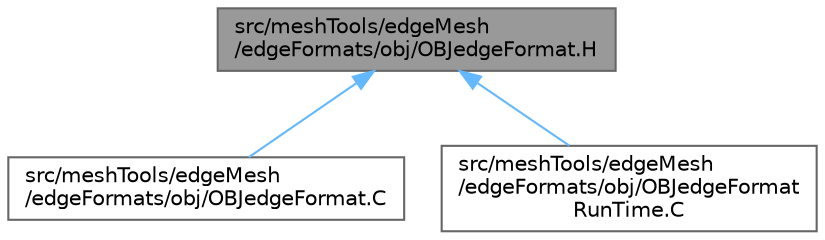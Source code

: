 digraph "src/meshTools/edgeMesh/edgeFormats/obj/OBJedgeFormat.H"
{
 // LATEX_PDF_SIZE
  bgcolor="transparent";
  edge [fontname=Helvetica,fontsize=10,labelfontname=Helvetica,labelfontsize=10];
  node [fontname=Helvetica,fontsize=10,shape=box,height=0.2,width=0.4];
  Node1 [id="Node000001",label="src/meshTools/edgeMesh\l/edgeFormats/obj/OBJedgeFormat.H",height=0.2,width=0.4,color="gray40", fillcolor="grey60", style="filled", fontcolor="black",tooltip=" "];
  Node1 -> Node2 [id="edge1_Node000001_Node000002",dir="back",color="steelblue1",style="solid",tooltip=" "];
  Node2 [id="Node000002",label="src/meshTools/edgeMesh\l/edgeFormats/obj/OBJedgeFormat.C",height=0.2,width=0.4,color="grey40", fillcolor="white", style="filled",URL="$OBJedgeFormat_8C.html",tooltip=" "];
  Node1 -> Node3 [id="edge2_Node000001_Node000003",dir="back",color="steelblue1",style="solid",tooltip=" "];
  Node3 [id="Node000003",label="src/meshTools/edgeMesh\l/edgeFormats/obj/OBJedgeFormat\lRunTime.C",height=0.2,width=0.4,color="grey40", fillcolor="white", style="filled",URL="$OBJedgeFormatRunTime_8C.html",tooltip=" "];
}
